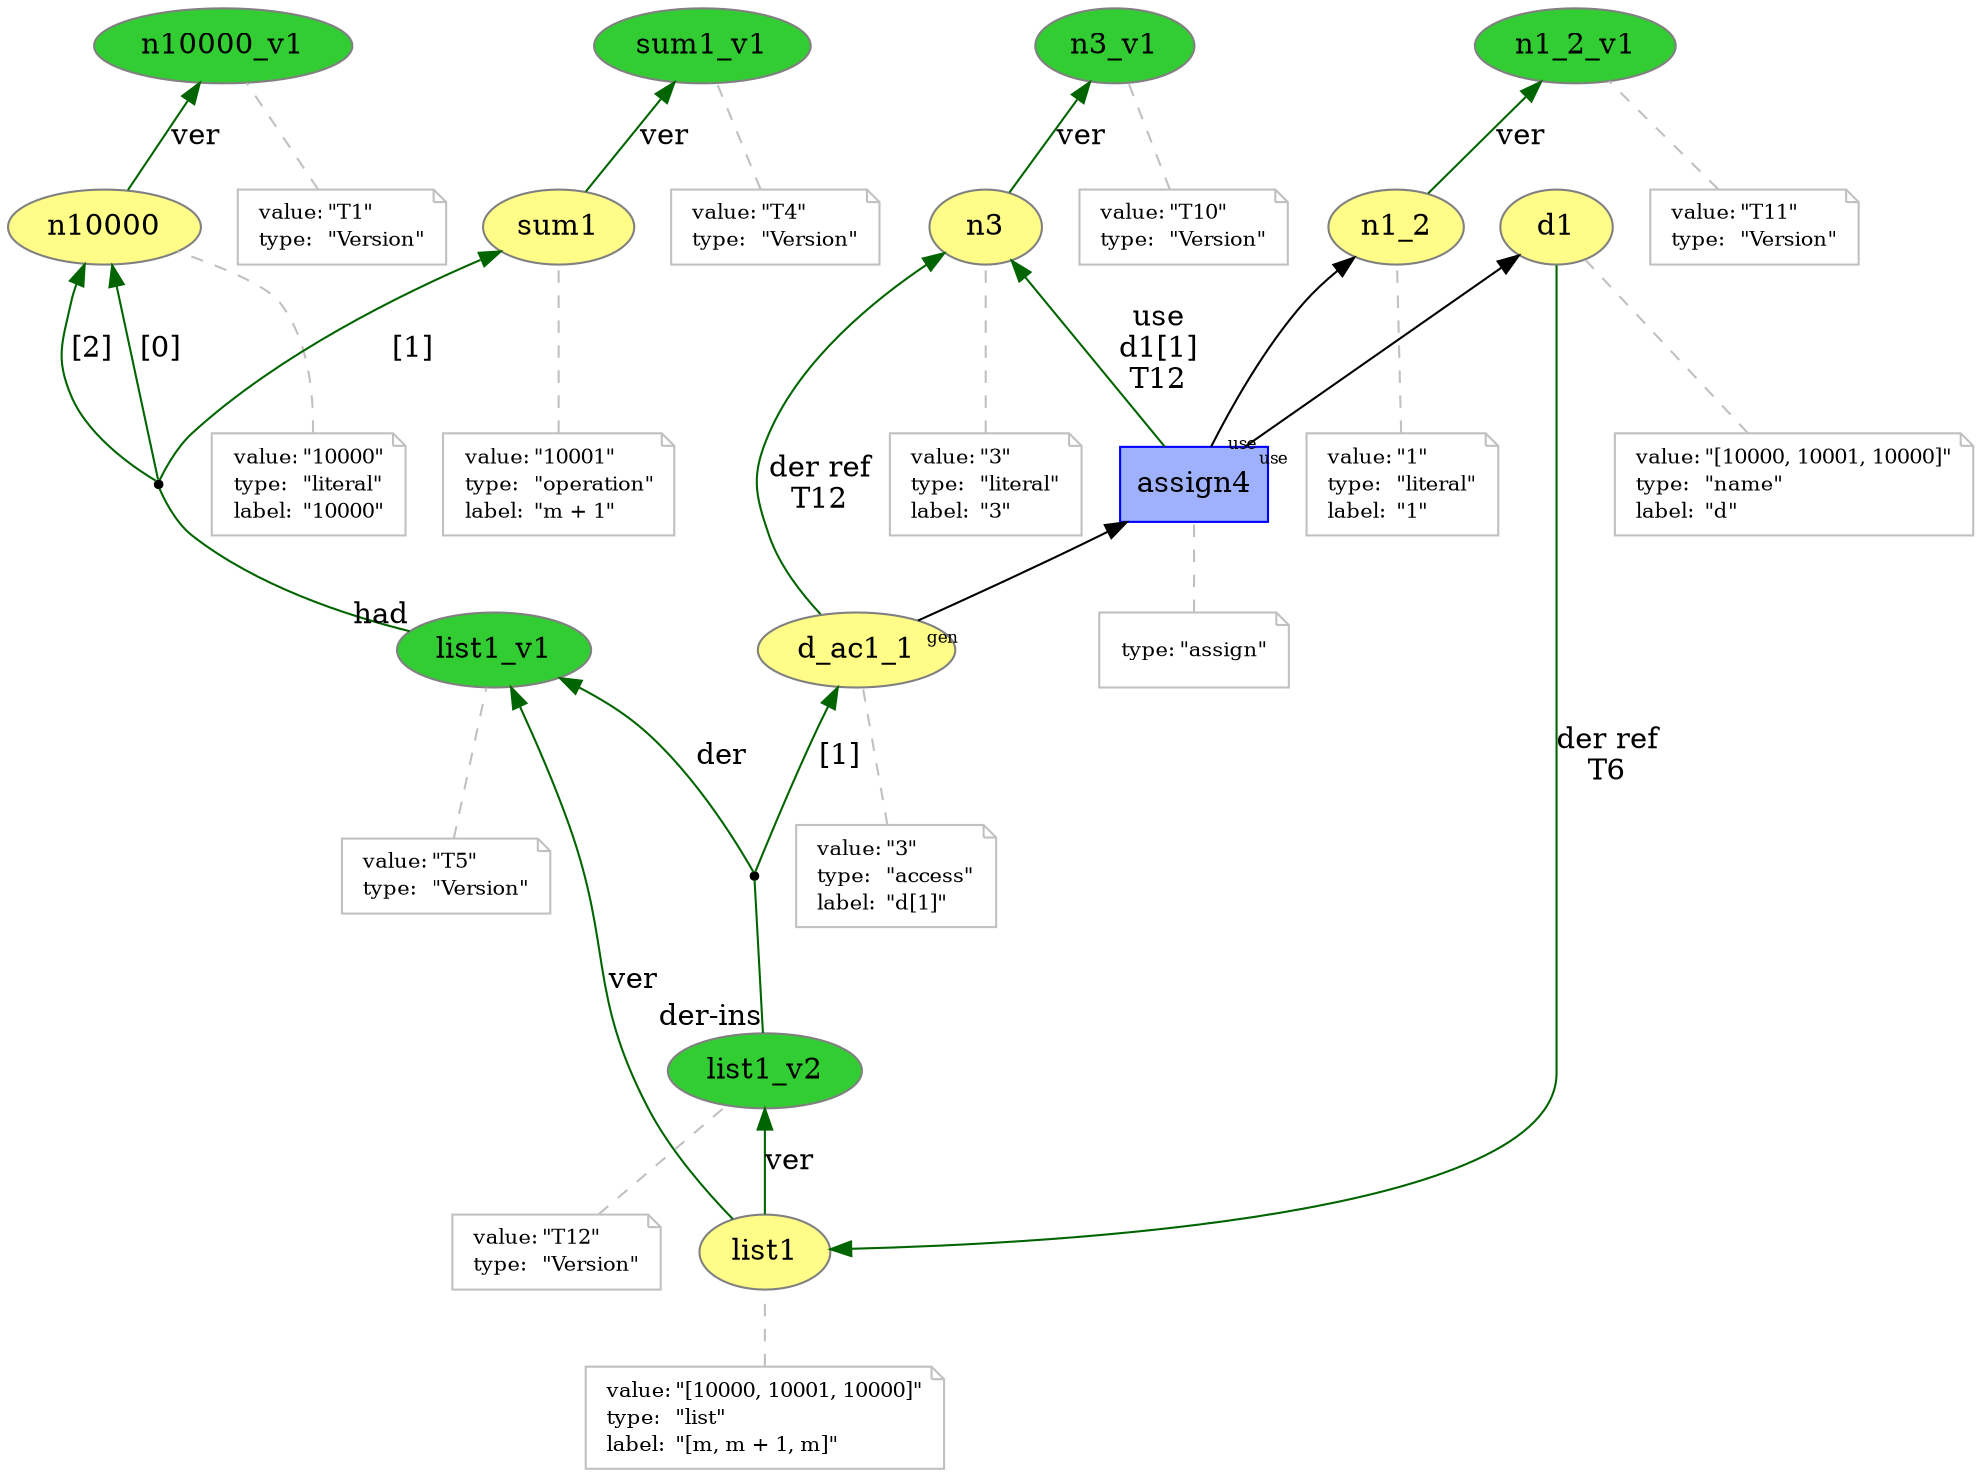 digraph "PROV" { size="16,12"; rankdir="BT";
"http://example.org/n10000" [fillcolor="#FFFC87",color="#808080",style="filled",label="n10000",URL="http://example.org/n10000"]
"-attrs0" [color="gray",shape="note",fontsize="10",fontcolor="black",label=<<TABLE cellpadding="0" border="0">
	<TR>
	    <TD align="left">value:</TD>
	    <TD align="left">&quot;10000&quot;</TD>
	</TR>
	<TR>
	    <TD align="left">type:</TD>
	    <TD align="left">&quot;literal&quot;</TD>
	</TR>
	<TR>
	    <TD align="left">label:</TD>
	    <TD align="left">&quot;10000&quot;</TD>
	</TR>
</TABLE>>]
"-attrs0" -> "http://example.org/n10000" [color="gray",style="dashed",arrowhead="none"]
"http://example.org/n10000_v1" [fillcolor="#32CD32",color="#808080",style="filled",label="n10000_v1",URL="http://example.org/n10000_v1"]
"-attrs1" [color="gray",shape="note",fontsize="10",fontcolor="black",label=<<TABLE cellpadding="0" border="0">
	<TR>
	    <TD align="left">value:</TD>
	    <TD align="left">&quot;T1&quot;</TD>
	</TR>
	<TR>
	    <TD align="left">type:</TD>
	    <TD align="left">&quot;Version&quot;</TD>
	</TR>
</TABLE>>]
"-attrs1" -> "http://example.org/n10000_v1" [color="gray",style="dashed",arrowhead="none"]
"http://example.org/n10000" -> "http://example.org/n10000_v1" [labelfontsize="8",labeldistance="1.5",color="darkgreen",labelangle="60.0",rotation="20",label="ver"]
"http://example.org/sum1" [fillcolor="#FFFC87",color="#808080",style="filled",label="sum1",URL="http://example.org/sum1"]
"-attrs2" [color="gray",shape="note",fontsize="10",fontcolor="black",label=<<TABLE cellpadding="0" border="0">
	<TR>
	    <TD align="left">value:</TD>
	    <TD align="left">&quot;10001&quot;</TD>
	</TR>
	<TR>
	    <TD align="left">type:</TD>
	    <TD align="left">&quot;operation&quot;</TD>
	</TR>
	<TR>
	    <TD align="left">label:</TD>
	    <TD align="left">&quot;m + 1&quot;</TD>
	</TR>
</TABLE>>]
"-attrs2" -> "http://example.org/sum1" [color="gray",style="dashed",arrowhead="none"]
"http://example.org/sum1_v1" [fillcolor="#32CD32",color="#808080",style="filled",label="sum1_v1",URL="http://example.org/sum1_v1"]
"-attrs3" [color="gray",shape="note",fontsize="10",fontcolor="black",label=<<TABLE cellpadding="0" border="0">
	<TR>
	    <TD align="left">value:</TD>
	    <TD align="left">&quot;T4&quot;</TD>
	</TR>
	<TR>
	    <TD align="left">type:</TD>
	    <TD align="left">&quot;Version&quot;</TD>
	</TR>
</TABLE>>]
"-attrs3" -> "http://example.org/sum1_v1" [color="gray",style="dashed",arrowhead="none"]
"http://example.org/sum1" -> "http://example.org/sum1_v1" [labelfontsize="8",labeldistance="1.5",color="darkgreen",labelangle="60.0",rotation="20",label="ver"]
"http://example.org/list1" [fillcolor="#FFFC87",color="#808080",style="filled",label="list1",URL="http://example.org/list1"]
"-attrs4" [color="gray",shape="note",fontsize="10",fontcolor="black",label=<<TABLE cellpadding="0" border="0">
	<TR>
	    <TD align="left">value:</TD>
	    <TD align="left">&quot;[10000, 10001, 10000]&quot;</TD>
	</TR>
	<TR>
	    <TD align="left">type:</TD>
	    <TD align="left">&quot;list&quot;</TD>
	</TR>
	<TR>
	    <TD align="left">label:</TD>
	    <TD align="left">&quot;[m, m + 1, m]&quot;</TD>
	</TR>
</TABLE>>]
"-attrs4" -> "http://example.org/list1" [color="gray",style="dashed",arrowhead="none"]
"http://example.org/list1_v1" [fillcolor="#32CD32",color="#808080",style="filled",label="list1_v1",URL="http://example.org/list1_v1"]
"-attrs5" [color="gray",shape="note",fontsize="10",fontcolor="black",label=<<TABLE cellpadding="0" border="0">
	<TR>
	    <TD align="left">value:</TD>
	    <TD align="left">&quot;T5&quot;</TD>
	</TR>
	<TR>
	    <TD align="left">type:</TD>
	    <TD align="left">&quot;Version&quot;</TD>
	</TR>
</TABLE>>]
"-attrs5" -> "http://example.org/list1_v1" [color="gray",style="dashed",arrowhead="none"]
"http://example.org/list1" -> "http://example.org/list1_v1" [labelfontsize="8",labeldistance="1.5",color="darkgreen",labelangle="60.0",rotation="20",label="ver"]
"bn0" [shape="point",label=""]
"http://example.org/list1_v1" -> "bn0" [arrowhead="none",taillabel="had",color="darkgreen"]
"bn0" -> "http://example.org/n10000" [labelfontsize="8",labeldistance="1.5",color="darkgreen",labelangle="60.0",rotation="20",label="[0]"]
"bn0" -> "http://example.org/sum1" [labelfontsize="8",labeldistance="1.5",color="darkgreen",labelangle="60.0",rotation="20",label="[1]"]
"bn0" -> "http://example.org/n10000" [labelfontsize="8",labeldistance="1.5",color="darkgreen",labelangle="60.0",rotation="20",label="[2]"]
"http://example.org/d1" [fillcolor="#FFFC87",color="#808080",style="filled",label="d1",URL="http://example.org/d1"]
"-attrs6" [color="gray",shape="note",fontsize="10",fontcolor="black",label=<<TABLE cellpadding="0" border="0">
	<TR>
	    <TD align="left">value:</TD>
	    <TD align="left">&quot;[10000, 10001, 10000]&quot;</TD>
	</TR>
	<TR>
	    <TD align="left">type:</TD>
	    <TD align="left">&quot;name&quot;</TD>
	</TR>
	<TR>
	    <TD align="left">label:</TD>
	    <TD align="left">&quot;d&quot;</TD>
	</TR>
</TABLE>>]
"-attrs6" -> "http://example.org/d1" [color="gray",style="dashed",arrowhead="none"]
"http://example.org/d1" -> "http://example.org/list1" [labelfontsize="8",labeldistance="1.5",color="darkgreen",labelangle="60.0",rotation="20",label="der ref
T6"]
"http://example.org/n3" [fillcolor="#FFFC87",color="#808080",style="filled",label="n3",URL="http://example.org/n3"]
"-attrs7" [color="gray",shape="note",fontsize="10",fontcolor="black",label=<<TABLE cellpadding="0" border="0">
	<TR>
	    <TD align="left">value:</TD>
	    <TD align="left">&quot;3&quot;</TD>
	</TR>
	<TR>
	    <TD align="left">type:</TD>
	    <TD align="left">&quot;literal&quot;</TD>
	</TR>
	<TR>
	    <TD align="left">label:</TD>
	    <TD align="left">&quot;3&quot;</TD>
	</TR>
</TABLE>>]
"-attrs7" -> "http://example.org/n3" [color="gray",style="dashed",arrowhead="none"]
"http://example.org/n3_v1" [fillcolor="#32CD32",color="#808080",style="filled",label="n3_v1",URL="http://example.org/n3_v1"]
"-attrs8" [color="gray",shape="note",fontsize="10",fontcolor="black",label=<<TABLE cellpadding="0" border="0">
	<TR>
	    <TD align="left">value:</TD>
	    <TD align="left">&quot;T10&quot;</TD>
	</TR>
	<TR>
	    <TD align="left">type:</TD>
	    <TD align="left">&quot;Version&quot;</TD>
	</TR>
</TABLE>>]
"-attrs8" -> "http://example.org/n3_v1" [color="gray",style="dashed",arrowhead="none"]
"http://example.org/n3" -> "http://example.org/n3_v1" [labelfontsize="8",labeldistance="1.5",color="darkgreen",labelangle="60.0",rotation="20",label="ver"]
"http://example.org/n1_2" [fillcolor="#FFFC87",color="#808080",style="filled",label="n1_2",URL="http://example.org/n1_2"]
"-attrs9" [color="gray",shape="note",fontsize="10",fontcolor="black",label=<<TABLE cellpadding="0" border="0">
	<TR>
	    <TD align="left">value:</TD>
	    <TD align="left">&quot;1&quot;</TD>
	</TR>
	<TR>
	    <TD align="left">type:</TD>
	    <TD align="left">&quot;literal&quot;</TD>
	</TR>
	<TR>
	    <TD align="left">label:</TD>
	    <TD align="left">&quot;1&quot;</TD>
	</TR>
</TABLE>>]
"-attrs9" -> "http://example.org/n1_2" [color="gray",style="dashed",arrowhead="none"]
"http://example.org/n1_2_v1" [fillcolor="#32CD32",color="#808080",style="filled",label="n1_2_v1",URL="http://example.org/n1_2_v1"]
"-attrs10" [color="gray",shape="note",fontsize="10",fontcolor="black",label=<<TABLE cellpadding="0" border="0">
	<TR>
	    <TD align="left">value:</TD>
	    <TD align="left">&quot;T11&quot;</TD>
	</TR>
	<TR>
	    <TD align="left">type:</TD>
	    <TD align="left">&quot;Version&quot;</TD>
	</TR>
</TABLE>>]
"-attrs10" -> "http://example.org/n1_2_v1" [color="gray",style="dashed",arrowhead="none"]
"http://example.org/n1_2" -> "http://example.org/n1_2_v1" [labelfontsize="8",labeldistance="1.5",color="darkgreen",labelangle="60.0",rotation="20",label="ver"]
"http://example.org/d_ac1_1" [fillcolor="#FFFC87",color="#808080",style="filled",label="d_ac1_1",URL="http://example.org/d_ac1_1"]
"-attrs11" [color="gray",shape="note",fontsize="10",fontcolor="black",label=<<TABLE cellpadding="0" border="0">
	<TR>
	    <TD align="left">value:</TD>
	    <TD align="left">&quot;3&quot;</TD>
	</TR>
	<TR>
	    <TD align="left">type:</TD>
	    <TD align="left">&quot;access&quot;</TD>
	</TR>
	<TR>
	    <TD align="left">label:</TD>
	    <TD align="left">&quot;d[1]&quot;</TD>
	</TR>
</TABLE>>]
"-attrs11" -> "http://example.org/d_ac1_1" [color="gray",style="dashed",arrowhead="none"]
"http://example.org/list1_v2" [fillcolor="#32CD32",color="#808080",style="filled",label="list1_v2",URL="http://example.org/list1_v2"]
"-attrs12" [color="gray",shape="note",fontsize="10",fontcolor="black",label=<<TABLE cellpadding="0" border="0">
	<TR>
	    <TD align="left">value:</TD>
	    <TD align="left">&quot;T12&quot;</TD>
	</TR>
	<TR>
	    <TD align="left">type:</TD>
	    <TD align="left">&quot;Version&quot;</TD>
	</TR>
</TABLE>>]
"-attrs12" -> "http://example.org/list1_v2" [color="gray",style="dashed",arrowhead="none"]
"bn1" [shape="point",label=""]
"http://example.org/list1_v2" -> "bn1" [arrowhead="none",taillabel="der-ins",color="darkgreen"]
"bn1" -> "http://example.org/list1_v1" [labelfontsize="8",labeldistance="1.5",color="darkgreen",labelangle="60.0",rotation="20",label="der"]
"bn1" -> "http://example.org/d_ac1_1" [labelfontsize="8",labeldistance="1.5",color="darkgreen",labelangle="60.0",rotation="20",label="[1]"]
"http://example.org/list1" -> "http://example.org/list1_v2" [labelfontsize="8",labeldistance="1.5",color="darkgreen",labelangle="60.0",rotation="20",label="ver"]
"http://example.org/assign4" [fillcolor="#9FB1FC",color="#0000FF",shape="polygon",sides="4",style="filled",label="assign4",URL="http://example.org/assign4"]
"-attrs13" [color="gray",shape="note",fontsize="10",fontcolor="black",label=<<TABLE cellpadding="0" border="0">
	<TR>
	    <TD align="left">type:</TD>
	    <TD align="left">&quot;assign&quot;</TD>
	</TR>
</TABLE>>]
"-attrs13" -> "http://example.org/assign4" [color="gray",style="dashed",arrowhead="none"]
"http://example.org/assign4" -> "http://example.org/d1" [labelfontsize="8",labeldistance="1.5",labelangle="60.0",rotation="20",taillabel="use"]
"http://example.org/assign4" -> "http://example.org/n1_2" [labelfontsize="8",labeldistance="1.5",labelangle="60.0",rotation="20",taillabel="use"]
"http://example.org/assign4" -> "http://example.org/n3" [labelfontsize="8",labeldistance="1.5",color="darkgreen",labelangle="60.0",rotation="20",label="use
d1[1]
T12"]
"http://example.org/d_ac1_1" -> "http://example.org/assign4" [labelfontsize="8",labeldistance="1.5",labelangle="60.0",rotation="20",taillabel="gen"]
"http://example.org/d_ac1_1" -> "http://example.org/n3" [labelfontsize="8",labeldistance="1.5",color="darkgreen",labelangle="60.0",rotation="20",label="der ref
T12"]
}